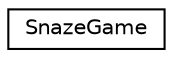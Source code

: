 digraph "Representação gráfica da hiearquia da classe"
{
  edge [fontname="Helvetica",fontsize="10",labelfontname="Helvetica",labelfontsize="10"];
  node [fontname="Helvetica",fontsize="10",shape=record];
  rankdir="LR";
  Node0 [label="SnazeGame",height=0.2,width=0.4,color="black", fillcolor="white", style="filled",URL="$da/df2/classSnazeGame.html"];
}

